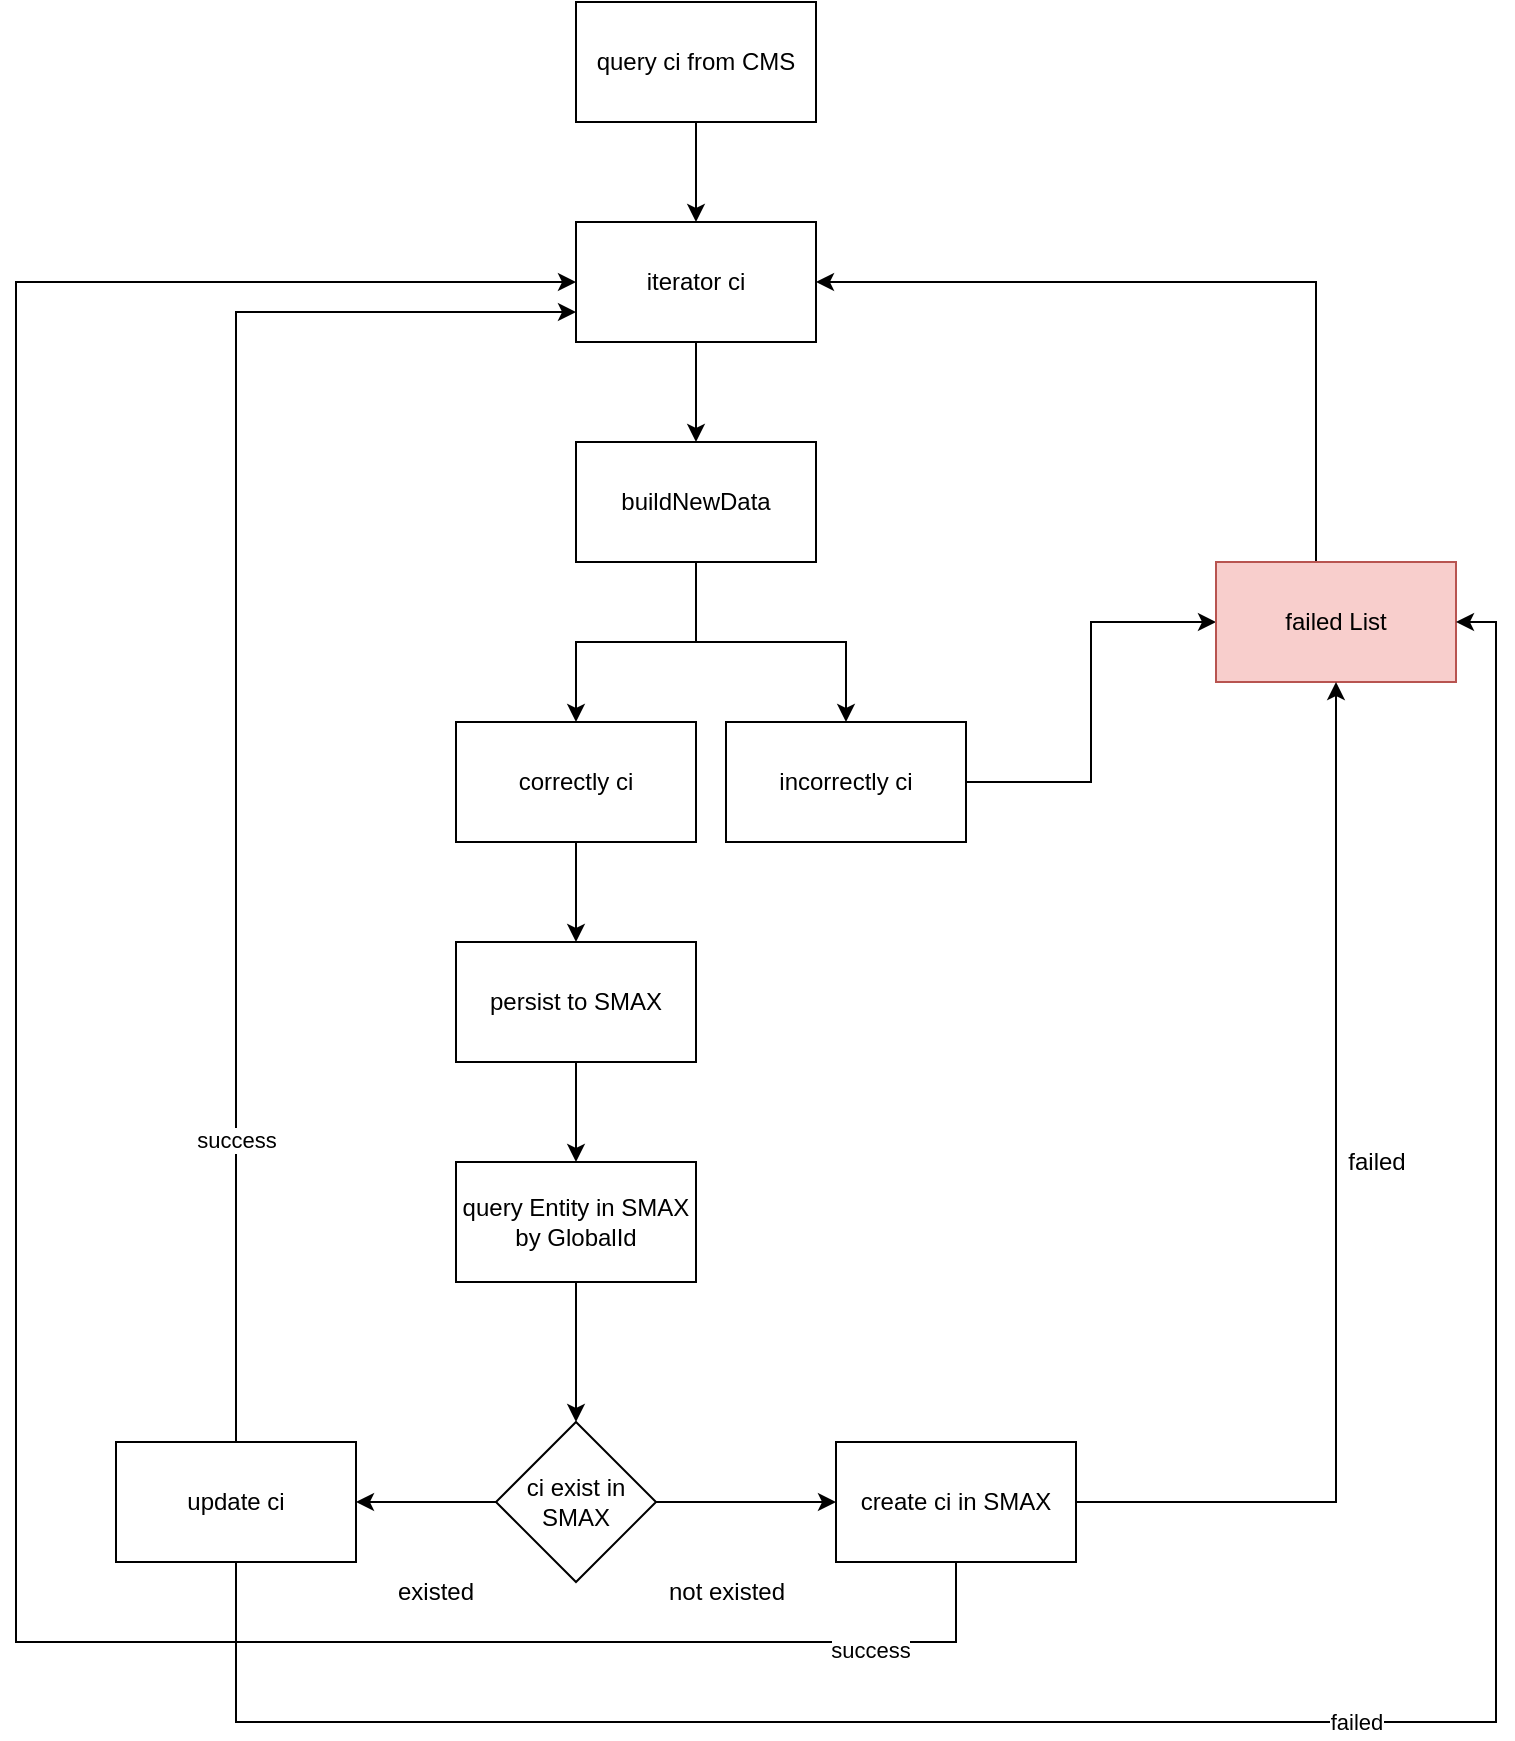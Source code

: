 <mxfile version="16.2.2" type="github">
  <diagram id="XMSqUf8YyQ5JBMwvfWUa" name="第 1 页">
    <mxGraphModel dx="1217" dy="645" grid="1" gridSize="10" guides="1" tooltips="1" connect="1" arrows="1" fold="1" page="1" pageScale="1" pageWidth="850" pageHeight="1100" math="0" shadow="0">
      <root>
        <mxCell id="0" />
        <mxCell id="1" parent="0" />
        <mxCell id="vROKvBkBwnv6DowA-axK-3" value="" style="edgeStyle=orthogonalEdgeStyle;rounded=0;orthogonalLoop=1;jettySize=auto;html=1;" edge="1" parent="1" source="vROKvBkBwnv6DowA-axK-1" target="vROKvBkBwnv6DowA-axK-2">
          <mxGeometry relative="1" as="geometry" />
        </mxCell>
        <mxCell id="vROKvBkBwnv6DowA-axK-1" value="query ci from CMS" style="rounded=0;whiteSpace=wrap;html=1;" vertex="1" parent="1">
          <mxGeometry x="350" y="110" width="120" height="60" as="geometry" />
        </mxCell>
        <mxCell id="vROKvBkBwnv6DowA-axK-5" value="" style="edgeStyle=orthogonalEdgeStyle;rounded=0;orthogonalLoop=1;jettySize=auto;html=1;" edge="1" parent="1" source="vROKvBkBwnv6DowA-axK-2" target="vROKvBkBwnv6DowA-axK-4">
          <mxGeometry relative="1" as="geometry" />
        </mxCell>
        <mxCell id="vROKvBkBwnv6DowA-axK-2" value="iterator ci" style="rounded=0;whiteSpace=wrap;html=1;" vertex="1" parent="1">
          <mxGeometry x="350" y="220" width="120" height="60" as="geometry" />
        </mxCell>
        <mxCell id="vROKvBkBwnv6DowA-axK-7" value="" style="edgeStyle=orthogonalEdgeStyle;rounded=0;orthogonalLoop=1;jettySize=auto;html=1;" edge="1" parent="1" source="vROKvBkBwnv6DowA-axK-4" target="vROKvBkBwnv6DowA-axK-6">
          <mxGeometry relative="1" as="geometry" />
        </mxCell>
        <mxCell id="vROKvBkBwnv6DowA-axK-8" style="edgeStyle=orthogonalEdgeStyle;rounded=0;orthogonalLoop=1;jettySize=auto;html=1;entryX=0.5;entryY=0;entryDx=0;entryDy=0;" edge="1" parent="1" source="vROKvBkBwnv6DowA-axK-4" target="vROKvBkBwnv6DowA-axK-9">
          <mxGeometry relative="1" as="geometry">
            <mxPoint x="450" y="470" as="targetPoint" />
          </mxGeometry>
        </mxCell>
        <mxCell id="vROKvBkBwnv6DowA-axK-4" value="buildNewData" style="rounded=0;whiteSpace=wrap;html=1;" vertex="1" parent="1">
          <mxGeometry x="350" y="330" width="120" height="60" as="geometry" />
        </mxCell>
        <mxCell id="vROKvBkBwnv6DowA-axK-13" value="" style="edgeStyle=orthogonalEdgeStyle;rounded=0;orthogonalLoop=1;jettySize=auto;html=1;" edge="1" parent="1" source="vROKvBkBwnv6DowA-axK-6" target="vROKvBkBwnv6DowA-axK-12">
          <mxGeometry relative="1" as="geometry" />
        </mxCell>
        <mxCell id="vROKvBkBwnv6DowA-axK-6" value="correctly ci" style="rounded=0;whiteSpace=wrap;html=1;" vertex="1" parent="1">
          <mxGeometry x="290" y="470" width="120" height="60" as="geometry" />
        </mxCell>
        <mxCell id="vROKvBkBwnv6DowA-axK-11" style="edgeStyle=orthogonalEdgeStyle;rounded=0;orthogonalLoop=1;jettySize=auto;html=1;entryX=0;entryY=0.5;entryDx=0;entryDy=0;" edge="1" parent="1" source="vROKvBkBwnv6DowA-axK-9" target="vROKvBkBwnv6DowA-axK-10">
          <mxGeometry relative="1" as="geometry" />
        </mxCell>
        <mxCell id="vROKvBkBwnv6DowA-axK-9" value="incorrectly ci" style="rounded=0;whiteSpace=wrap;html=1;" vertex="1" parent="1">
          <mxGeometry x="425" y="470" width="120" height="60" as="geometry" />
        </mxCell>
        <mxCell id="vROKvBkBwnv6DowA-axK-31" style="edgeStyle=orthogonalEdgeStyle;rounded=0;orthogonalLoop=1;jettySize=auto;html=1;entryX=1;entryY=0.5;entryDx=0;entryDy=0;" edge="1" parent="1" source="vROKvBkBwnv6DowA-axK-10" target="vROKvBkBwnv6DowA-axK-2">
          <mxGeometry relative="1" as="geometry">
            <Array as="points">
              <mxPoint x="720" y="250" />
            </Array>
          </mxGeometry>
        </mxCell>
        <mxCell id="vROKvBkBwnv6DowA-axK-10" value="failed List" style="rounded=0;whiteSpace=wrap;html=1;fillColor=#f8cecc;strokeColor=#b85450;" vertex="1" parent="1">
          <mxGeometry x="670" y="390" width="120" height="60" as="geometry" />
        </mxCell>
        <mxCell id="vROKvBkBwnv6DowA-axK-15" value="" style="edgeStyle=orthogonalEdgeStyle;rounded=0;orthogonalLoop=1;jettySize=auto;html=1;" edge="1" parent="1" source="vROKvBkBwnv6DowA-axK-12" target="vROKvBkBwnv6DowA-axK-14">
          <mxGeometry relative="1" as="geometry" />
        </mxCell>
        <mxCell id="vROKvBkBwnv6DowA-axK-12" value="persist to SMAX" style="rounded=0;whiteSpace=wrap;html=1;" vertex="1" parent="1">
          <mxGeometry x="290" y="580" width="120" height="60" as="geometry" />
        </mxCell>
        <mxCell id="vROKvBkBwnv6DowA-axK-19" value="" style="edgeStyle=orthogonalEdgeStyle;rounded=0;orthogonalLoop=1;jettySize=auto;html=1;" edge="1" parent="1" source="vROKvBkBwnv6DowA-axK-14" target="vROKvBkBwnv6DowA-axK-18">
          <mxGeometry relative="1" as="geometry" />
        </mxCell>
        <mxCell id="vROKvBkBwnv6DowA-axK-14" value="query Entity in SMAX by GlobalId" style="rounded=0;whiteSpace=wrap;html=1;" vertex="1" parent="1">
          <mxGeometry x="290" y="690" width="120" height="60" as="geometry" />
        </mxCell>
        <mxCell id="vROKvBkBwnv6DowA-axK-21" value="" style="edgeStyle=orthogonalEdgeStyle;rounded=0;orthogonalLoop=1;jettySize=auto;html=1;" edge="1" parent="1" source="vROKvBkBwnv6DowA-axK-18" target="vROKvBkBwnv6DowA-axK-20">
          <mxGeometry relative="1" as="geometry" />
        </mxCell>
        <mxCell id="vROKvBkBwnv6DowA-axK-24" value="" style="edgeStyle=orthogonalEdgeStyle;rounded=0;orthogonalLoop=1;jettySize=auto;html=1;" edge="1" parent="1" source="vROKvBkBwnv6DowA-axK-18" target="vROKvBkBwnv6DowA-axK-23">
          <mxGeometry relative="1" as="geometry" />
        </mxCell>
        <mxCell id="vROKvBkBwnv6DowA-axK-18" value="ci exist in SMAX" style="rhombus;whiteSpace=wrap;html=1;rounded=0;" vertex="1" parent="1">
          <mxGeometry x="310" y="820" width="80" height="80" as="geometry" />
        </mxCell>
        <mxCell id="vROKvBkBwnv6DowA-axK-32" value="failed" style="edgeStyle=orthogonalEdgeStyle;rounded=0;orthogonalLoop=1;jettySize=auto;html=1;entryX=1;entryY=0.5;entryDx=0;entryDy=0;" edge="1" parent="1" source="vROKvBkBwnv6DowA-axK-20" target="vROKvBkBwnv6DowA-axK-10">
          <mxGeometry relative="1" as="geometry">
            <Array as="points">
              <mxPoint x="180" y="970" />
              <mxPoint x="810" y="970" />
              <mxPoint x="810" y="420" />
            </Array>
          </mxGeometry>
        </mxCell>
        <mxCell id="vROKvBkBwnv6DowA-axK-33" style="edgeStyle=orthogonalEdgeStyle;rounded=0;orthogonalLoop=1;jettySize=auto;html=1;entryX=0;entryY=0.75;entryDx=0;entryDy=0;" edge="1" parent="1" source="vROKvBkBwnv6DowA-axK-20" target="vROKvBkBwnv6DowA-axK-2">
          <mxGeometry relative="1" as="geometry">
            <Array as="points">
              <mxPoint x="180" y="265" />
            </Array>
          </mxGeometry>
        </mxCell>
        <mxCell id="vROKvBkBwnv6DowA-axK-34" value="success" style="edgeLabel;html=1;align=center;verticalAlign=middle;resizable=0;points=[];" vertex="1" connectable="0" parent="vROKvBkBwnv6DowA-axK-33">
          <mxGeometry x="-0.589" relative="1" as="geometry">
            <mxPoint as="offset" />
          </mxGeometry>
        </mxCell>
        <mxCell id="vROKvBkBwnv6DowA-axK-20" value="update ci" style="whiteSpace=wrap;html=1;rounded=0;" vertex="1" parent="1">
          <mxGeometry x="120" y="830" width="120" height="60" as="geometry" />
        </mxCell>
        <mxCell id="vROKvBkBwnv6DowA-axK-22" value="existed" style="text;html=1;strokeColor=none;fillColor=none;align=center;verticalAlign=middle;whiteSpace=wrap;rounded=0;" vertex="1" parent="1">
          <mxGeometry x="250" y="890" width="60" height="30" as="geometry" />
        </mxCell>
        <mxCell id="vROKvBkBwnv6DowA-axK-27" style="edgeStyle=orthogonalEdgeStyle;rounded=0;orthogonalLoop=1;jettySize=auto;html=1;entryX=0;entryY=0.5;entryDx=0;entryDy=0;" edge="1" parent="1" source="vROKvBkBwnv6DowA-axK-23" target="vROKvBkBwnv6DowA-axK-2">
          <mxGeometry relative="1" as="geometry">
            <Array as="points">
              <mxPoint x="540" y="930" />
              <mxPoint x="70" y="930" />
              <mxPoint x="70" y="250" />
            </Array>
          </mxGeometry>
        </mxCell>
        <mxCell id="vROKvBkBwnv6DowA-axK-28" value="success" style="edgeLabel;html=1;align=center;verticalAlign=middle;resizable=0;points=[];" vertex="1" connectable="0" parent="vROKvBkBwnv6DowA-axK-27">
          <mxGeometry x="-0.887" y="4" relative="1" as="geometry">
            <mxPoint as="offset" />
          </mxGeometry>
        </mxCell>
        <mxCell id="vROKvBkBwnv6DowA-axK-29" style="edgeStyle=orthogonalEdgeStyle;rounded=0;orthogonalLoop=1;jettySize=auto;html=1;entryX=0.5;entryY=1;entryDx=0;entryDy=0;" edge="1" parent="1" source="vROKvBkBwnv6DowA-axK-23" target="vROKvBkBwnv6DowA-axK-10">
          <mxGeometry relative="1" as="geometry" />
        </mxCell>
        <mxCell id="vROKvBkBwnv6DowA-axK-23" value="create ci in SMAX" style="whiteSpace=wrap;html=1;rounded=0;" vertex="1" parent="1">
          <mxGeometry x="480" y="830" width="120" height="60" as="geometry" />
        </mxCell>
        <mxCell id="vROKvBkBwnv6DowA-axK-25" value="not existed" style="text;html=1;align=center;verticalAlign=middle;resizable=0;points=[];autosize=1;strokeColor=none;fillColor=none;" vertex="1" parent="1">
          <mxGeometry x="390" y="895" width="70" height="20" as="geometry" />
        </mxCell>
        <mxCell id="vROKvBkBwnv6DowA-axK-30" value="failed" style="text;html=1;align=center;verticalAlign=middle;resizable=0;points=[];autosize=1;strokeColor=none;fillColor=none;" vertex="1" parent="1">
          <mxGeometry x="730" y="680" width="40" height="20" as="geometry" />
        </mxCell>
      </root>
    </mxGraphModel>
  </diagram>
</mxfile>
